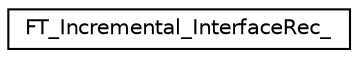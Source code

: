 digraph "Graphical Class Hierarchy"
{
 // LATEX_PDF_SIZE
  edge [fontname="Helvetica",fontsize="10",labelfontname="Helvetica",labelfontsize="10"];
  node [fontname="Helvetica",fontsize="10",shape=record];
  rankdir="LR";
  Node0 [label="FT_Incremental_InterfaceRec_",height=0.2,width=0.4,color="black", fillcolor="white", style="filled",URL="$d3/d84/structFT__Incremental__InterfaceRec__.html",tooltip=" "];
}
